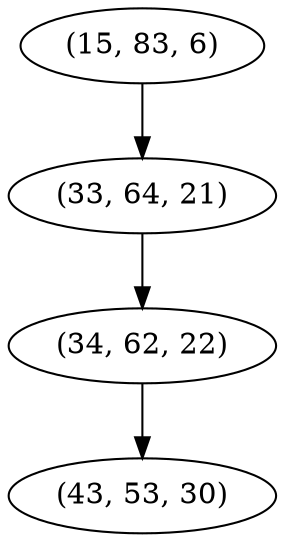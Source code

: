 digraph tree {
    "(15, 83, 6)";
    "(33, 64, 21)";
    "(34, 62, 22)";
    "(43, 53, 30)";
    "(15, 83, 6)" -> "(33, 64, 21)";
    "(33, 64, 21)" -> "(34, 62, 22)";
    "(34, 62, 22)" -> "(43, 53, 30)";
}
